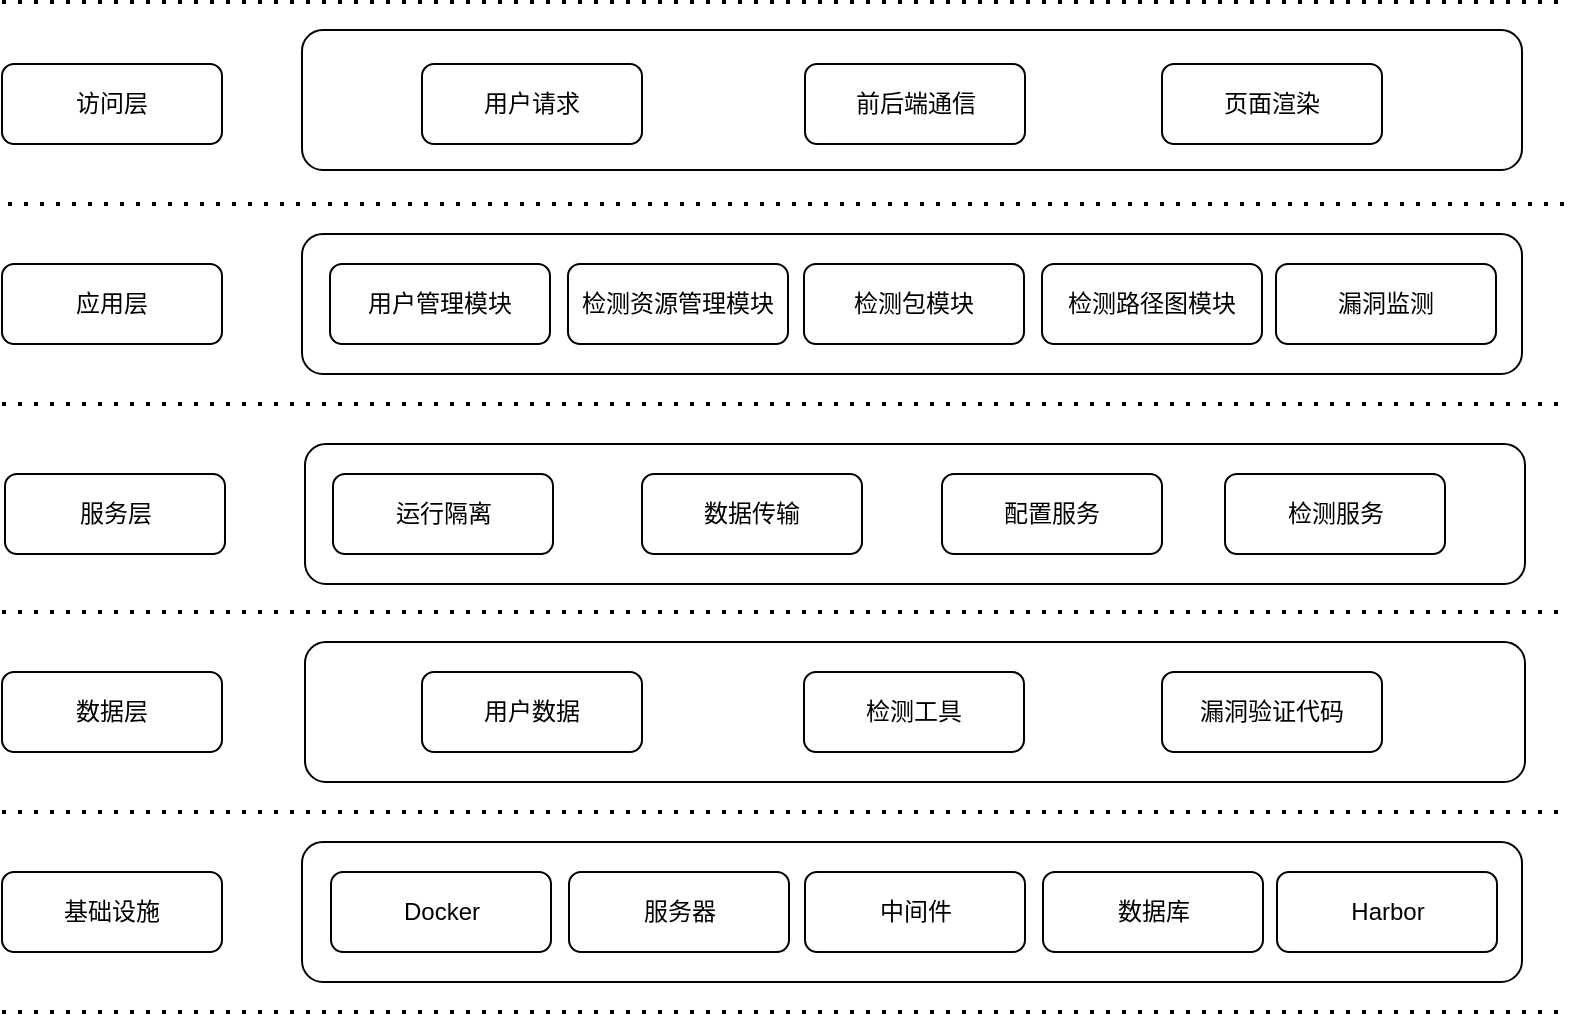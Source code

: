 <mxfile version="21.0.6" type="github">
  <diagram name="第 1 页" id="3UjdBd2KKpV0JYQb_SGN">
    <mxGraphModel dx="962" dy="567" grid="1" gridSize="10" guides="1" tooltips="1" connect="1" arrows="1" fold="1" page="1" pageScale="1" pageWidth="827" pageHeight="1169" math="0" shadow="0">
      <root>
        <mxCell id="0" />
        <mxCell id="1" parent="0" />
        <mxCell id="ZT8GPRA4VV5K2qkBkmNg-24" value="" style="rounded=1;whiteSpace=wrap;html=1;" vertex="1" parent="1">
          <mxGeometry x="280" y="529" width="610" height="70" as="geometry" />
        </mxCell>
        <mxCell id="ZT8GPRA4VV5K2qkBkmNg-23" value="" style="rounded=1;whiteSpace=wrap;html=1;" vertex="1" parent="1">
          <mxGeometry x="281.5" y="429" width="610" height="70" as="geometry" />
        </mxCell>
        <mxCell id="ZT8GPRA4VV5K2qkBkmNg-22" value="" style="rounded=1;whiteSpace=wrap;html=1;" vertex="1" parent="1">
          <mxGeometry x="280" y="225" width="610" height="70" as="geometry" />
        </mxCell>
        <mxCell id="ZT8GPRA4VV5K2qkBkmNg-21" value="" style="rounded=1;whiteSpace=wrap;html=1;" vertex="1" parent="1">
          <mxGeometry x="280" y="123" width="610" height="70" as="geometry" />
        </mxCell>
        <mxCell id="ZT8GPRA4VV5K2qkBkmNg-1" value="访问层" style="rounded=1;whiteSpace=wrap;html=1;" vertex="1" parent="1">
          <mxGeometry x="130" y="140" width="110" height="40" as="geometry" />
        </mxCell>
        <mxCell id="ZT8GPRA4VV5K2qkBkmNg-2" value="应用层" style="rounded=1;whiteSpace=wrap;html=1;" vertex="1" parent="1">
          <mxGeometry x="130" y="240" width="110" height="40" as="geometry" />
        </mxCell>
        <mxCell id="ZT8GPRA4VV5K2qkBkmNg-3" value="数据层" style="rounded=1;whiteSpace=wrap;html=1;" vertex="1" parent="1">
          <mxGeometry x="130" y="444" width="110" height="40" as="geometry" />
        </mxCell>
        <mxCell id="ZT8GPRA4VV5K2qkBkmNg-4" value="基础设施" style="rounded=1;whiteSpace=wrap;html=1;" vertex="1" parent="1">
          <mxGeometry x="130" y="544" width="110" height="40" as="geometry" />
        </mxCell>
        <mxCell id="ZT8GPRA4VV5K2qkBkmNg-5" value="用户请求" style="rounded=1;whiteSpace=wrap;html=1;" vertex="1" parent="1">
          <mxGeometry x="340" y="140" width="110" height="40" as="geometry" />
        </mxCell>
        <mxCell id="ZT8GPRA4VV5K2qkBkmNg-6" value="前后端通信" style="rounded=1;whiteSpace=wrap;html=1;" vertex="1" parent="1">
          <mxGeometry x="531.5" y="140" width="110" height="40" as="geometry" />
        </mxCell>
        <mxCell id="ZT8GPRA4VV5K2qkBkmNg-7" value="页面渲染" style="rounded=1;whiteSpace=wrap;html=1;" vertex="1" parent="1">
          <mxGeometry x="710" y="140" width="110" height="40" as="geometry" />
        </mxCell>
        <mxCell id="ZT8GPRA4VV5K2qkBkmNg-8" value="用户管理模块" style="rounded=1;whiteSpace=wrap;html=1;" vertex="1" parent="1">
          <mxGeometry x="294" y="240" width="110" height="40" as="geometry" />
        </mxCell>
        <mxCell id="ZT8GPRA4VV5K2qkBkmNg-9" value="检测资源管理模块" style="rounded=1;whiteSpace=wrap;html=1;" vertex="1" parent="1">
          <mxGeometry x="413" y="240" width="110" height="40" as="geometry" />
        </mxCell>
        <mxCell id="ZT8GPRA4VV5K2qkBkmNg-10" value="检测包模块" style="rounded=1;whiteSpace=wrap;html=1;" vertex="1" parent="1">
          <mxGeometry x="531" y="240" width="110" height="40" as="geometry" />
        </mxCell>
        <mxCell id="ZT8GPRA4VV5K2qkBkmNg-11" value="检测路径图模块" style="rounded=1;whiteSpace=wrap;html=1;" vertex="1" parent="1">
          <mxGeometry x="650" y="240" width="110" height="40" as="geometry" />
        </mxCell>
        <mxCell id="ZT8GPRA4VV5K2qkBkmNg-12" value="漏洞监测" style="rounded=1;whiteSpace=wrap;html=1;" vertex="1" parent="1">
          <mxGeometry x="767" y="240" width="110" height="40" as="geometry" />
        </mxCell>
        <mxCell id="ZT8GPRA4VV5K2qkBkmNg-13" value="用户数据" style="rounded=1;whiteSpace=wrap;html=1;" vertex="1" parent="1">
          <mxGeometry x="340" y="444" width="110" height="40" as="geometry" />
        </mxCell>
        <mxCell id="ZT8GPRA4VV5K2qkBkmNg-14" value="检测工具" style="rounded=1;whiteSpace=wrap;html=1;" vertex="1" parent="1">
          <mxGeometry x="531" y="444" width="110" height="40" as="geometry" />
        </mxCell>
        <mxCell id="ZT8GPRA4VV5K2qkBkmNg-15" value="漏洞验证代码" style="rounded=1;whiteSpace=wrap;html=1;" vertex="1" parent="1">
          <mxGeometry x="710" y="444" width="110" height="40" as="geometry" />
        </mxCell>
        <mxCell id="ZT8GPRA4VV5K2qkBkmNg-16" value="Docker" style="rounded=1;whiteSpace=wrap;html=1;" vertex="1" parent="1">
          <mxGeometry x="294.5" y="544" width="110" height="40" as="geometry" />
        </mxCell>
        <mxCell id="ZT8GPRA4VV5K2qkBkmNg-17" value="服务器" style="rounded=1;whiteSpace=wrap;html=1;" vertex="1" parent="1">
          <mxGeometry x="413.5" y="544" width="110" height="40" as="geometry" />
        </mxCell>
        <mxCell id="ZT8GPRA4VV5K2qkBkmNg-18" value="中间件" style="rounded=1;whiteSpace=wrap;html=1;" vertex="1" parent="1">
          <mxGeometry x="531.5" y="544" width="110" height="40" as="geometry" />
        </mxCell>
        <mxCell id="ZT8GPRA4VV5K2qkBkmNg-19" value="数据库" style="rounded=1;whiteSpace=wrap;html=1;" vertex="1" parent="1">
          <mxGeometry x="650.5" y="544" width="110" height="40" as="geometry" />
        </mxCell>
        <mxCell id="ZT8GPRA4VV5K2qkBkmNg-20" value="Harbor" style="rounded=1;whiteSpace=wrap;html=1;" vertex="1" parent="1">
          <mxGeometry x="767.5" y="544" width="110" height="40" as="geometry" />
        </mxCell>
        <mxCell id="ZT8GPRA4VV5K2qkBkmNg-25" value="" style="endArrow=none;dashed=1;html=1;dashPattern=1 3;strokeWidth=2;rounded=0;" edge="1" parent="1">
          <mxGeometry width="50" height="50" relative="1" as="geometry">
            <mxPoint x="130" y="109" as="sourcePoint" />
            <mxPoint x="910" y="109" as="targetPoint" />
          </mxGeometry>
        </mxCell>
        <mxCell id="ZT8GPRA4VV5K2qkBkmNg-26" value="" style="endArrow=none;dashed=1;html=1;dashPattern=1 3;strokeWidth=2;rounded=0;" edge="1" parent="1">
          <mxGeometry width="50" height="50" relative="1" as="geometry">
            <mxPoint x="133" y="210" as="sourcePoint" />
            <mxPoint x="913" y="210" as="targetPoint" />
          </mxGeometry>
        </mxCell>
        <mxCell id="ZT8GPRA4VV5K2qkBkmNg-27" value="" style="endArrow=none;dashed=1;html=1;dashPattern=1 3;strokeWidth=2;rounded=0;" edge="1" parent="1">
          <mxGeometry width="50" height="50" relative="1" as="geometry">
            <mxPoint x="130" y="414" as="sourcePoint" />
            <mxPoint x="910" y="414" as="targetPoint" />
          </mxGeometry>
        </mxCell>
        <mxCell id="ZT8GPRA4VV5K2qkBkmNg-28" value="" style="endArrow=none;dashed=1;html=1;dashPattern=1 3;strokeWidth=2;rounded=0;" edge="1" parent="1">
          <mxGeometry width="50" height="50" relative="1" as="geometry">
            <mxPoint x="130" y="514" as="sourcePoint" />
            <mxPoint x="910" y="514" as="targetPoint" />
          </mxGeometry>
        </mxCell>
        <mxCell id="ZT8GPRA4VV5K2qkBkmNg-29" value="" style="endArrow=none;dashed=1;html=1;dashPattern=1 3;strokeWidth=2;rounded=0;" edge="1" parent="1">
          <mxGeometry width="50" height="50" relative="1" as="geometry">
            <mxPoint x="130" y="614" as="sourcePoint" />
            <mxPoint x="910" y="614" as="targetPoint" />
          </mxGeometry>
        </mxCell>
        <mxCell id="ZT8GPRA4VV5K2qkBkmNg-30" value="" style="endArrow=none;dashed=1;html=1;dashPattern=1 3;strokeWidth=2;rounded=0;" edge="1" parent="1">
          <mxGeometry width="50" height="50" relative="1" as="geometry">
            <mxPoint x="130" y="310" as="sourcePoint" />
            <mxPoint x="910" y="310" as="targetPoint" />
          </mxGeometry>
        </mxCell>
        <mxCell id="ZT8GPRA4VV5K2qkBkmNg-31" value="" style="rounded=1;whiteSpace=wrap;html=1;" vertex="1" parent="1">
          <mxGeometry x="281.5" y="330" width="610" height="70" as="geometry" />
        </mxCell>
        <mxCell id="ZT8GPRA4VV5K2qkBkmNg-32" value="服务层" style="rounded=1;whiteSpace=wrap;html=1;" vertex="1" parent="1">
          <mxGeometry x="131.5" y="345" width="110" height="40" as="geometry" />
        </mxCell>
        <mxCell id="ZT8GPRA4VV5K2qkBkmNg-33" value="运行隔离" style="rounded=1;whiteSpace=wrap;html=1;" vertex="1" parent="1">
          <mxGeometry x="295.5" y="345" width="110" height="40" as="geometry" />
        </mxCell>
        <mxCell id="ZT8GPRA4VV5K2qkBkmNg-34" value="数据传输" style="rounded=1;whiteSpace=wrap;html=1;" vertex="1" parent="1">
          <mxGeometry x="450" y="345" width="110" height="40" as="geometry" />
        </mxCell>
        <mxCell id="ZT8GPRA4VV5K2qkBkmNg-35" value="配置服务" style="rounded=1;whiteSpace=wrap;html=1;" vertex="1" parent="1">
          <mxGeometry x="600" y="345" width="110" height="40" as="geometry" />
        </mxCell>
        <mxCell id="ZT8GPRA4VV5K2qkBkmNg-36" value="检测服务" style="rounded=1;whiteSpace=wrap;html=1;" vertex="1" parent="1">
          <mxGeometry x="741.5" y="345" width="110" height="40" as="geometry" />
        </mxCell>
      </root>
    </mxGraphModel>
  </diagram>
</mxfile>
